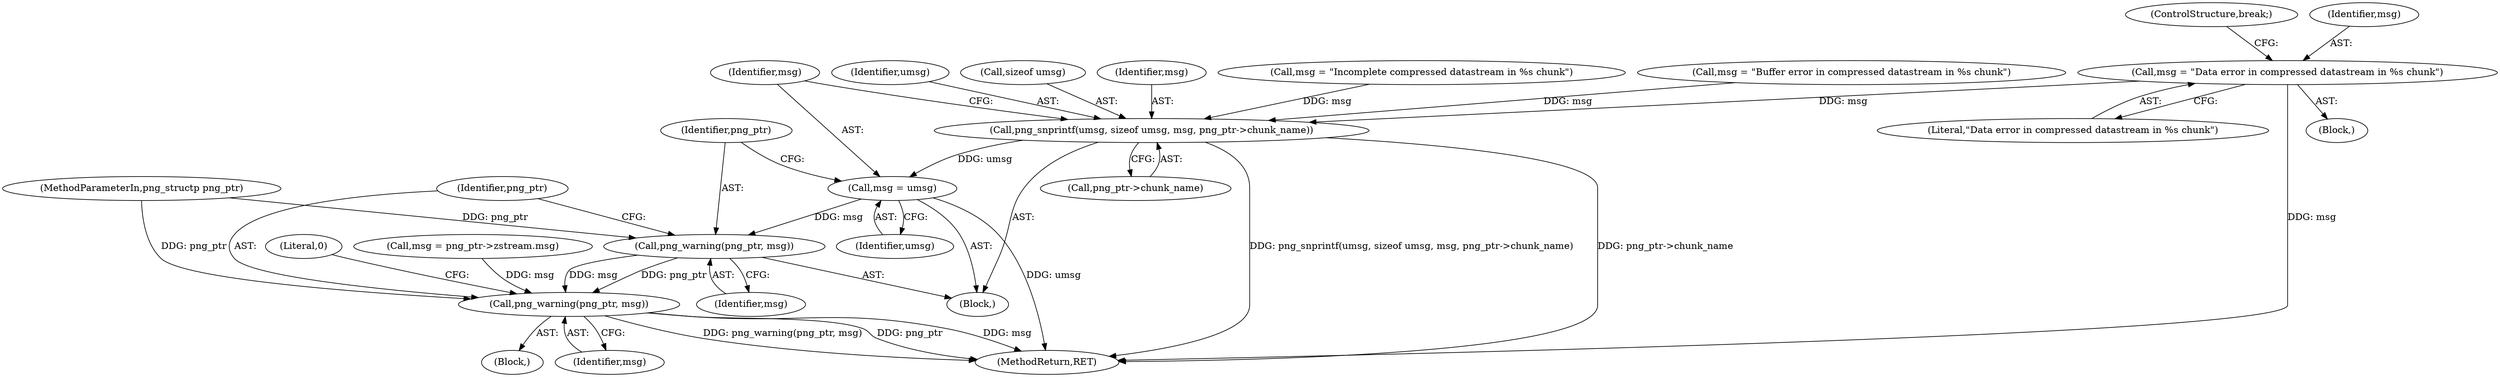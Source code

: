 digraph "0_Chrome_7f3d85b096f66870a15b37c2f40b219b2e292693_17@pointer" {
"1000278" [label="(Call,msg = \"Data error in compressed datastream in %s chunk\")"];
"1000287" [label="(Call,png_snprintf(umsg, sizeof umsg, msg, png_ptr->chunk_name))"];
"1000295" [label="(Call,msg = umsg)"];
"1000298" [label="(Call,png_warning(png_ptr, msg))"];
"1000301" [label="(Call,png_warning(png_ptr, msg))"];
"1000281" [label="(ControlStructure,break;)"];
"1000249" [label="(Block,)"];
"1000296" [label="(Identifier,msg)"];
"1000259" [label="(Call,msg = png_ptr->zstream.msg)"];
"1000283" [label="(Call,msg = \"Incomplete compressed datastream in %s chunk\")"];
"1000108" [label="(MethodParameterIn,png_structp png_ptr)"];
"1000273" [label="(Call,msg = \"Buffer error in compressed datastream in %s chunk\")"];
"1000267" [label="(Block,)"];
"1000300" [label="(Identifier,msg)"];
"1000301" [label="(Call,png_warning(png_ptr, msg))"];
"1000280" [label="(Literal,\"Data error in compressed datastream in %s chunk\")"];
"1000297" [label="(Identifier,umsg)"];
"1000287" [label="(Call,png_snprintf(umsg, sizeof umsg, msg, png_ptr->chunk_name))"];
"1000298" [label="(Call,png_warning(png_ptr, msg))"];
"1000305" [label="(Literal,0)"];
"1000271" [label="(Block,)"];
"1000292" [label="(Call,png_ptr->chunk_name)"];
"1000303" [label="(Identifier,msg)"];
"1000306" [label="(MethodReturn,RET)"];
"1000295" [label="(Call,msg = umsg)"];
"1000288" [label="(Identifier,umsg)"];
"1000289" [label="(Call,sizeof umsg)"];
"1000278" [label="(Call,msg = \"Data error in compressed datastream in %s chunk\")"];
"1000279" [label="(Identifier,msg)"];
"1000302" [label="(Identifier,png_ptr)"];
"1000299" [label="(Identifier,png_ptr)"];
"1000291" [label="(Identifier,msg)"];
"1000278" -> "1000271"  [label="AST: "];
"1000278" -> "1000280"  [label="CFG: "];
"1000279" -> "1000278"  [label="AST: "];
"1000280" -> "1000278"  [label="AST: "];
"1000281" -> "1000278"  [label="CFG: "];
"1000278" -> "1000306"  [label="DDG: msg"];
"1000278" -> "1000287"  [label="DDG: msg"];
"1000287" -> "1000267"  [label="AST: "];
"1000287" -> "1000292"  [label="CFG: "];
"1000288" -> "1000287"  [label="AST: "];
"1000289" -> "1000287"  [label="AST: "];
"1000291" -> "1000287"  [label="AST: "];
"1000292" -> "1000287"  [label="AST: "];
"1000296" -> "1000287"  [label="CFG: "];
"1000287" -> "1000306"  [label="DDG: png_ptr->chunk_name"];
"1000287" -> "1000306"  [label="DDG: png_snprintf(umsg, sizeof umsg, msg, png_ptr->chunk_name)"];
"1000283" -> "1000287"  [label="DDG: msg"];
"1000273" -> "1000287"  [label="DDG: msg"];
"1000287" -> "1000295"  [label="DDG: umsg"];
"1000295" -> "1000267"  [label="AST: "];
"1000295" -> "1000297"  [label="CFG: "];
"1000296" -> "1000295"  [label="AST: "];
"1000297" -> "1000295"  [label="AST: "];
"1000299" -> "1000295"  [label="CFG: "];
"1000295" -> "1000306"  [label="DDG: umsg"];
"1000295" -> "1000298"  [label="DDG: msg"];
"1000298" -> "1000267"  [label="AST: "];
"1000298" -> "1000300"  [label="CFG: "];
"1000299" -> "1000298"  [label="AST: "];
"1000300" -> "1000298"  [label="AST: "];
"1000302" -> "1000298"  [label="CFG: "];
"1000108" -> "1000298"  [label="DDG: png_ptr"];
"1000298" -> "1000301"  [label="DDG: png_ptr"];
"1000298" -> "1000301"  [label="DDG: msg"];
"1000301" -> "1000249"  [label="AST: "];
"1000301" -> "1000303"  [label="CFG: "];
"1000302" -> "1000301"  [label="AST: "];
"1000303" -> "1000301"  [label="AST: "];
"1000305" -> "1000301"  [label="CFG: "];
"1000301" -> "1000306"  [label="DDG: msg"];
"1000301" -> "1000306"  [label="DDG: png_warning(png_ptr, msg)"];
"1000301" -> "1000306"  [label="DDG: png_ptr"];
"1000108" -> "1000301"  [label="DDG: png_ptr"];
"1000259" -> "1000301"  [label="DDG: msg"];
}
